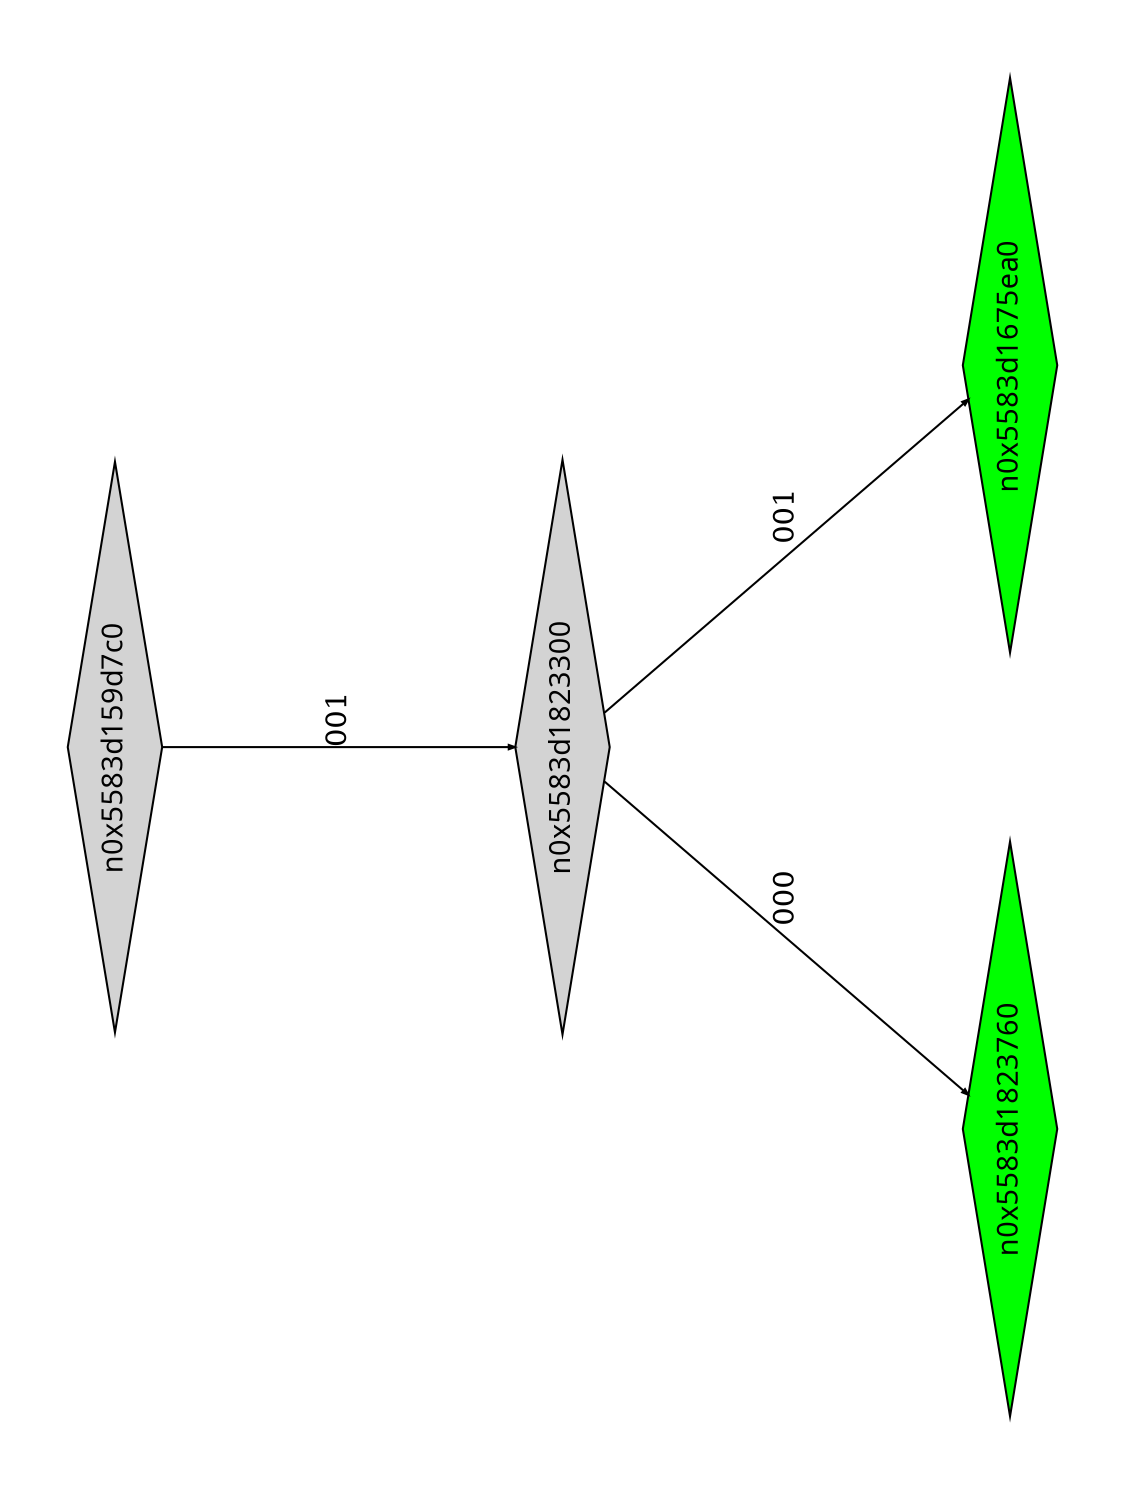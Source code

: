 digraph G {
	size="10,7.5";
	ratio=fill;
	rotate=90;
	center = "true";
	node [style="filled",width=.1,height=.1,fontname="Terminus"]
	edge [arrowsize=.3]
	n0x5583d159d7c0 [shape=diamond];
	n0x5583d159d7c0 -> n0x5583d1823300 [label=001];
	n0x5583d1823300 [shape=diamond];
	n0x5583d1823300 -> n0x5583d1823760 [label=000];
	n0x5583d1823300 -> n0x5583d1675ea0 [label=001];
	n0x5583d1675ea0 [shape=diamond,fillcolor=green];
	n0x5583d1823760 [shape=diamond,fillcolor=green];
}
